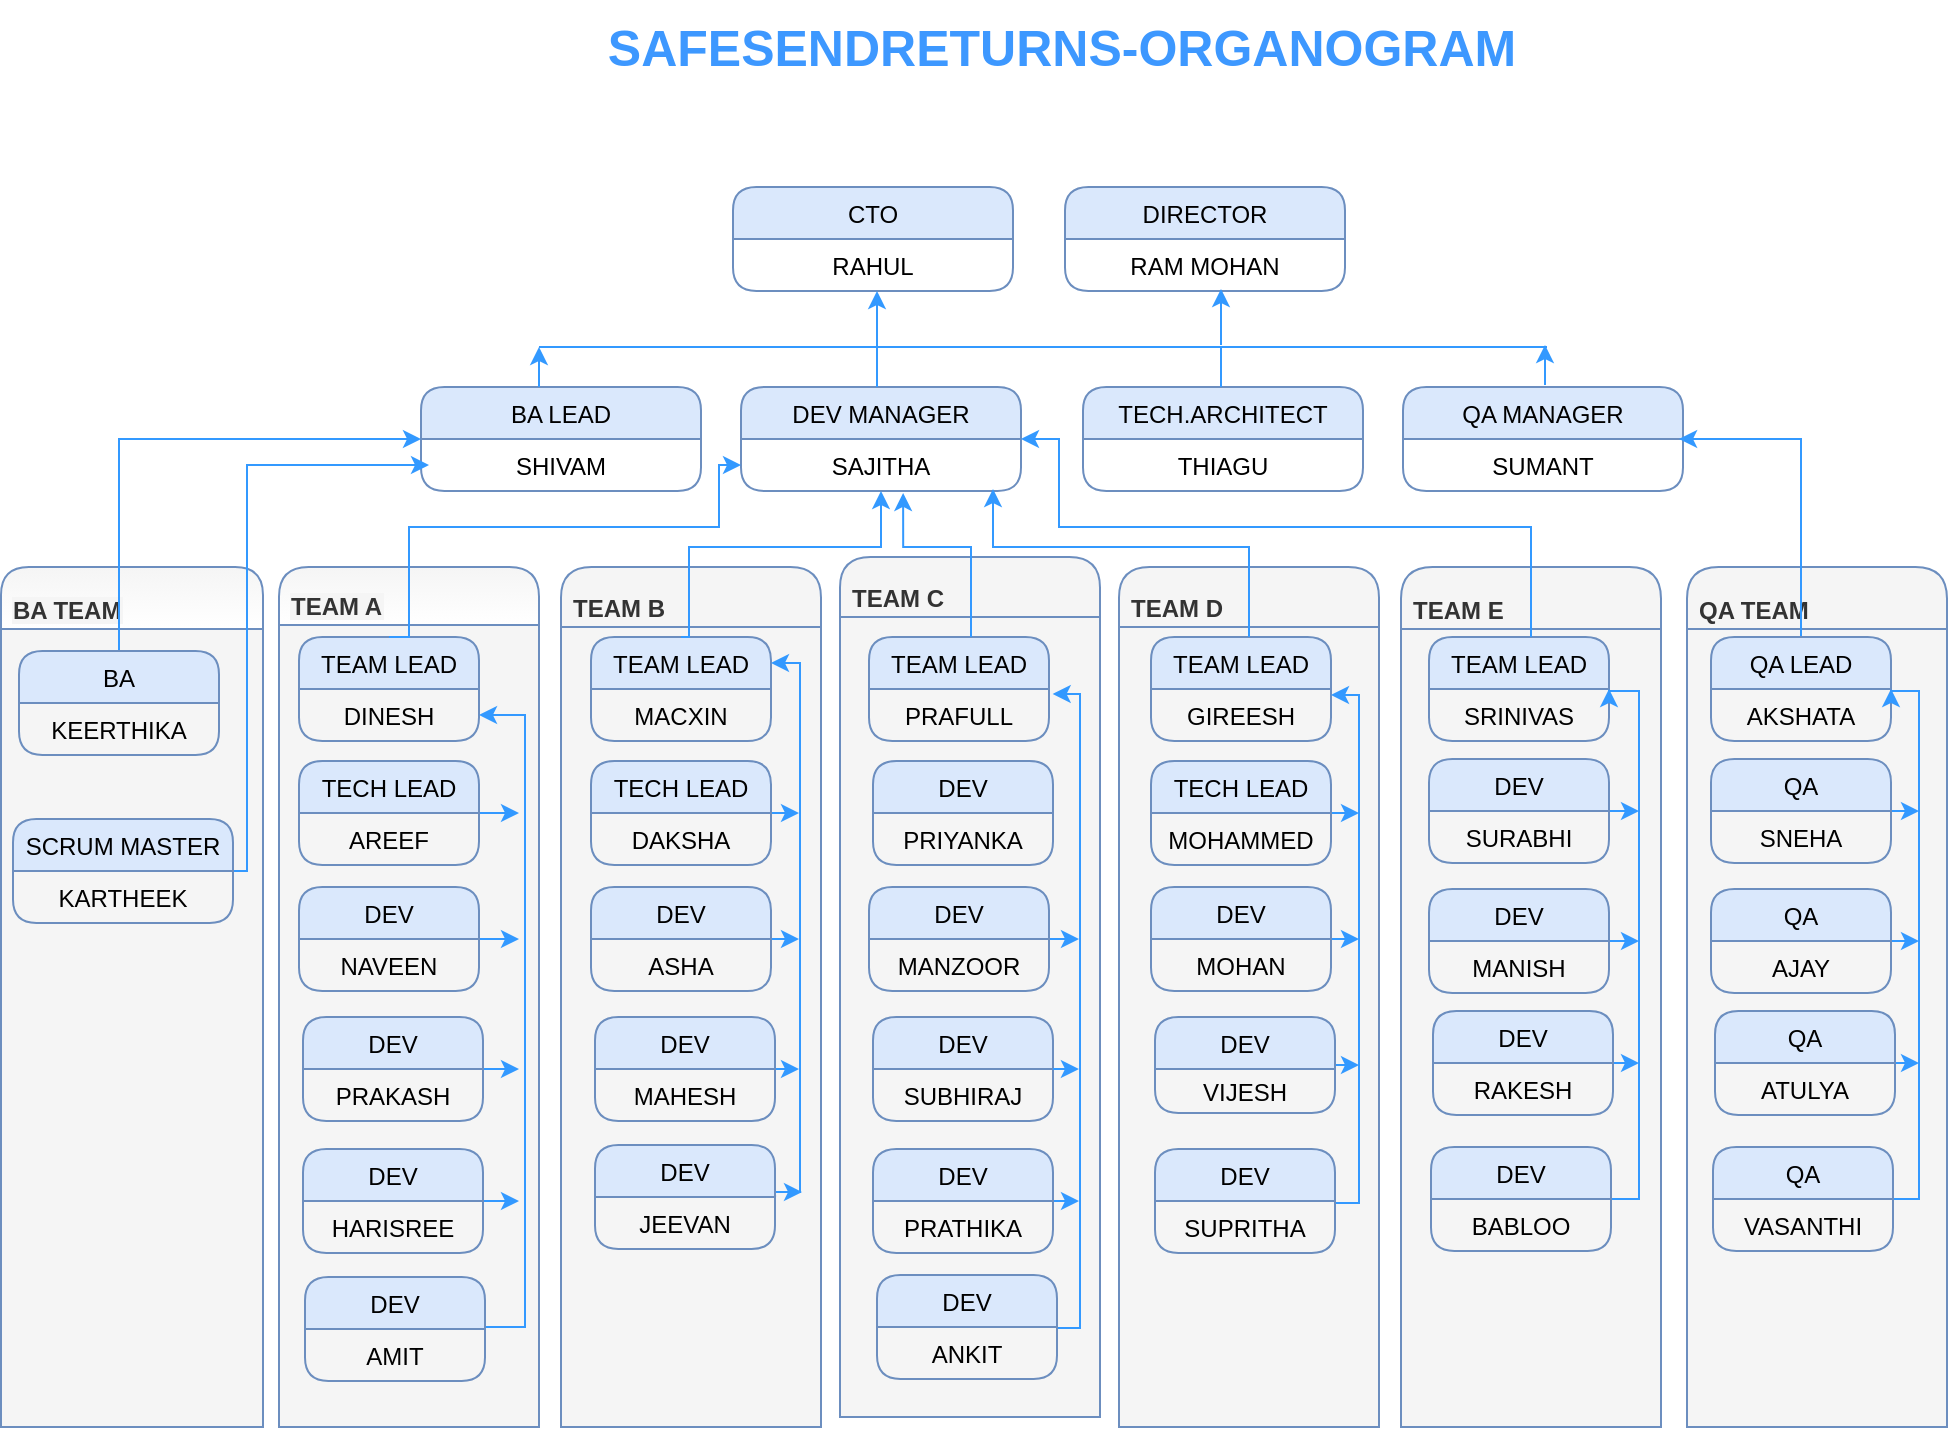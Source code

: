 <mxfile version="11.0.8" type="github"><diagram id="c79mgo0PRMQuPSSkhGCU" name="Page-1"><mxGraphModel dx="868" dy="435" grid="1" gridSize="10" guides="1" tooltips="1" connect="1" arrows="1" fold="1" page="1" pageScale="1" pageWidth="827" pageHeight="1169" math="0" shadow="0"><root><mxCell id="0"/><mxCell id="1" parent="0"/><mxCell id="kELlHcqPN9Bs0opdmQLI-51" value="BA TEAM" style="swimlane;fontStyle=1;childLayout=stackLayout;horizontal=1;startSize=31;fillColor=#f5f5f5;horizontalStack=0;resizeParent=1;resizeParentMax=0;resizeLast=0;collapsible=1;marginBottom=0;rounded=1;shadow=0;glass=0;comic=0;labelBackgroundColor=#F5F5F5;strokeColor=#6C8EBF;fontColor=#333333;align=left;verticalAlign=bottom;gradientColor=#ffffff;spacingLeft=4;" parent="1" vertex="1"><mxGeometry x="68.5" y="317.5" width="131" height="430" as="geometry"/></mxCell><mxCell id="kELlHcqPN9Bs0opdmQLI-52" value="" style="text;strokeColor=#6C8EBF;fillColor=#f5f5f5;align=left;verticalAlign=top;spacingLeft=4;spacingRight=4;overflow=hidden;rotatable=0;points=[[0,0.5],[1,0.5]];portConstraint=eastwest;labelBackgroundColor=#ffffff;fontColor=#333333;gradientColor=none;" parent="kELlHcqPN9Bs0opdmQLI-51" vertex="1"><mxGeometry y="31" width="131" height="399" as="geometry"/></mxCell><mxCell id="kELlHcqPN9Bs0opdmQLI-5" value="CTO" style="swimlane;fontStyle=0;childLayout=stackLayout;horizontal=1;startSize=26;fillColor=#dae8fc;horizontalStack=0;resizeParent=1;resizeParentMax=0;resizeLast=0;collapsible=1;marginBottom=0;labelBackgroundColor=none;rounded=1;shadow=0;glass=0;comic=0;strokeColor=#6c8ebf;labelPosition=center;verticalLabelPosition=middle;align=center;verticalAlign=middle;" parent="1" vertex="1"><mxGeometry x="434.5" y="127.5" width="140" height="52" as="geometry"><mxRectangle x="20" y="20" width="90" height="26" as="alternateBounds"/></mxGeometry></mxCell><mxCell id="kELlHcqPN9Bs0opdmQLI-6" value="RAHUL" style="text;strokeColor=none;fillColor=none;align=center;verticalAlign=middle;spacingLeft=4;spacingRight=4;overflow=hidden;rotatable=0;points=[[0,0.5],[1,0.5]];portConstraint=eastwest;labelPosition=center;verticalLabelPosition=middle;" parent="kELlHcqPN9Bs0opdmQLI-5" vertex="1"><mxGeometry y="26" width="140" height="26" as="geometry"/></mxCell><mxCell id="kELlHcqPN9Bs0opdmQLI-9" value="DIRECTOR" style="swimlane;fontStyle=0;childLayout=stackLayout;horizontal=1;startSize=26;fillColor=#dae8fc;horizontalStack=0;resizeParent=1;resizeParentMax=0;resizeLast=0;collapsible=1;marginBottom=0;labelBackgroundColor=none;rounded=1;shadow=0;glass=0;comic=0;strokeColor=#6c8ebf;labelPosition=center;verticalLabelPosition=middle;align=center;verticalAlign=middle;" parent="1" vertex="1"><mxGeometry x="600.5" y="127.5" width="140" height="52" as="geometry"><mxRectangle x="20" y="20" width="90" height="26" as="alternateBounds"/></mxGeometry></mxCell><mxCell id="kELlHcqPN9Bs0opdmQLI-10" value="RAM MOHAN" style="text;strokeColor=none;fillColor=none;align=center;verticalAlign=middle;spacingLeft=4;spacingRight=4;overflow=hidden;rotatable=0;points=[[0,0.5],[1,0.5]];portConstraint=eastwest;labelPosition=center;verticalLabelPosition=middle;" parent="kELlHcqPN9Bs0opdmQLI-9" vertex="1"><mxGeometry y="26" width="140" height="26" as="geometry"/></mxCell><mxCell id="kELlHcqPN9Bs0opdmQLI-11" value="BA LEAD" style="swimlane;fontStyle=0;childLayout=stackLayout;horizontal=1;startSize=26;fillColor=#dae8fc;horizontalStack=0;resizeParent=1;resizeParentMax=0;resizeLast=0;collapsible=1;marginBottom=0;labelBackgroundColor=none;rounded=1;shadow=0;glass=0;comic=0;strokeColor=#6c8ebf;labelPosition=center;verticalLabelPosition=middle;align=center;verticalAlign=middle;" parent="1" vertex="1"><mxGeometry x="278.5" y="227.5" width="140" height="52" as="geometry"><mxRectangle x="20" y="20" width="90" height="26" as="alternateBounds"/></mxGeometry></mxCell><mxCell id="kELlHcqPN9Bs0opdmQLI-12" value="SHIVAM" style="text;strokeColor=none;fillColor=none;align=center;verticalAlign=middle;spacingLeft=4;spacingRight=4;overflow=hidden;rotatable=0;points=[[0,0.5],[1,0.5]];portConstraint=eastwest;labelPosition=center;verticalLabelPosition=middle;" parent="kELlHcqPN9Bs0opdmQLI-11" vertex="1"><mxGeometry y="26" width="140" height="26" as="geometry"/></mxCell><mxCell id="kELlHcqPN9Bs0opdmQLI-13" value="DEV MANAGER" style="swimlane;fontStyle=0;childLayout=stackLayout;horizontal=1;startSize=26;fillColor=#dae8fc;horizontalStack=0;resizeParent=1;resizeParentMax=0;resizeLast=0;collapsible=1;marginBottom=0;labelBackgroundColor=none;rounded=1;shadow=0;glass=0;comic=0;strokeColor=#6c8ebf;labelPosition=center;verticalLabelPosition=middle;align=center;verticalAlign=middle;" parent="1" vertex="1"><mxGeometry x="438.5" y="227.5" width="140" height="52" as="geometry"><mxRectangle x="20" y="20" width="90" height="26" as="alternateBounds"/></mxGeometry></mxCell><mxCell id="kELlHcqPN9Bs0opdmQLI-14" value="SAJITHA" style="text;strokeColor=none;fillColor=none;align=center;verticalAlign=middle;spacingLeft=4;spacingRight=4;overflow=hidden;rotatable=0;points=[[0,0.5],[1,0.5]];portConstraint=eastwest;labelPosition=center;verticalLabelPosition=middle;" parent="kELlHcqPN9Bs0opdmQLI-13" vertex="1"><mxGeometry y="26" width="140" height="26" as="geometry"/></mxCell><mxCell id="kELlHcqPN9Bs0opdmQLI-15" value="TECH.ARCHITECT" style="swimlane;fontStyle=0;childLayout=stackLayout;horizontal=1;startSize=26;fillColor=#dae8fc;horizontalStack=0;resizeParent=1;resizeParentMax=0;resizeLast=0;collapsible=1;marginBottom=0;labelBackgroundColor=none;rounded=1;shadow=0;glass=0;comic=0;strokeColor=#6c8ebf;labelPosition=center;verticalLabelPosition=middle;align=center;verticalAlign=middle;" parent="1" vertex="1"><mxGeometry x="609.5" y="227.5" width="140" height="52" as="geometry"><mxRectangle x="20" y="20" width="90" height="26" as="alternateBounds"/></mxGeometry></mxCell><mxCell id="kELlHcqPN9Bs0opdmQLI-16" value="THIAGU" style="text;strokeColor=none;fillColor=none;align=center;verticalAlign=middle;spacingLeft=4;spacingRight=4;overflow=hidden;rotatable=0;points=[[0,0.5],[1,0.5]];portConstraint=eastwest;labelPosition=center;verticalLabelPosition=middle;" parent="kELlHcqPN9Bs0opdmQLI-15" vertex="1"><mxGeometry y="26" width="140" height="26" as="geometry"/></mxCell><mxCell id="kELlHcqPN9Bs0opdmQLI-17" value="QA MANAGER" style="swimlane;fontStyle=0;childLayout=stackLayout;horizontal=1;startSize=26;fillColor=#dae8fc;horizontalStack=0;resizeParent=1;resizeParentMax=0;resizeLast=0;collapsible=1;marginBottom=0;labelBackgroundColor=none;rounded=1;shadow=0;glass=0;comic=0;strokeColor=#6c8ebf;labelPosition=center;verticalLabelPosition=middle;align=center;verticalAlign=middle;" parent="1" vertex="1"><mxGeometry x="769.5" y="227.5" width="140" height="52" as="geometry"><mxRectangle x="20" y="20" width="90" height="26" as="alternateBounds"/></mxGeometry></mxCell><mxCell id="kELlHcqPN9Bs0opdmQLI-18" value="SUMANT" style="text;strokeColor=none;fillColor=none;align=center;verticalAlign=middle;spacingLeft=4;spacingRight=4;overflow=hidden;rotatable=0;points=[[0,0.5],[1,0.5]];portConstraint=eastwest;labelPosition=center;verticalLabelPosition=middle;" parent="kELlHcqPN9Bs0opdmQLI-17" vertex="1"><mxGeometry y="26" width="140" height="26" as="geometry"/></mxCell><mxCell id="kELlHcqPN9Bs0opdmQLI-145" style="edgeStyle=orthogonalEdgeStyle;rounded=0;orthogonalLoop=1;jettySize=auto;html=1;exitX=0.5;exitY=0;exitDx=0;exitDy=0;entryX=0;entryY=0.5;entryDx=0;entryDy=0;strokeColor=#3399FF;" parent="1" source="kELlHcqPN9Bs0opdmQLI-36" target="kELlHcqPN9Bs0opdmQLI-11" edge="1"><mxGeometry relative="1" as="geometry"/></mxCell><mxCell id="kELlHcqPN9Bs0opdmQLI-36" value="BA" style="swimlane;fontStyle=0;childLayout=stackLayout;horizontal=1;startSize=26;fillColor=#dae8fc;horizontalStack=0;resizeParent=1;resizeParentMax=0;resizeLast=0;collapsible=1;marginBottom=0;labelBackgroundColor=none;rounded=1;shadow=0;glass=0;comic=0;strokeColor=#6c8ebf;labelPosition=center;verticalLabelPosition=middle;align=center;verticalAlign=middle;" parent="1" vertex="1"><mxGeometry x="77.5" y="359.5" width="100" height="52" as="geometry"><mxRectangle x="20" y="20" width="90" height="26" as="alternateBounds"/></mxGeometry></mxCell><mxCell id="kELlHcqPN9Bs0opdmQLI-37" value="KEERTHIKA" style="text;strokeColor=none;fillColor=none;align=center;verticalAlign=middle;spacingLeft=4;spacingRight=4;overflow=hidden;rotatable=0;points=[[0,0.5],[1,0.5]];portConstraint=eastwest;labelPosition=center;verticalLabelPosition=middle;" parent="kELlHcqPN9Bs0opdmQLI-36" vertex="1"><mxGeometry y="26" width="100" height="26" as="geometry"/></mxCell><mxCell id="kELlHcqPN9Bs0opdmQLI-146" style="edgeStyle=orthogonalEdgeStyle;rounded=0;orthogonalLoop=1;jettySize=auto;html=1;entryX=0;entryY=0.5;entryDx=0;entryDy=0;exitX=0.918;exitY=0;exitDx=0;exitDy=0;exitPerimeter=0;strokeColor=#3399FF;" parent="1" source="kELlHcqPN9Bs0opdmQLI-39" edge="1"><mxGeometry relative="1" as="geometry"><mxPoint x="188.5" y="469.5" as="sourcePoint"/><mxPoint x="282.5" y="266.5" as="targetPoint"/><Array as="points"><mxPoint x="191.5" y="469.5"/><mxPoint x="191.5" y="266.5"/></Array></mxGeometry></mxCell><mxCell id="kELlHcqPN9Bs0opdmQLI-38" value="SCRUM MASTER" style="swimlane;fontStyle=0;childLayout=stackLayout;horizontal=1;startSize=26;fillColor=#dae8fc;horizontalStack=0;resizeParent=1;resizeParentMax=0;resizeLast=0;collapsible=1;marginBottom=0;labelBackgroundColor=none;rounded=1;shadow=0;glass=0;comic=0;strokeColor=#6c8ebf;labelPosition=center;verticalLabelPosition=middle;align=center;verticalAlign=middle;" parent="1" vertex="1"><mxGeometry x="74.5" y="443.5" width="110" height="52" as="geometry"><mxRectangle x="30" y="312" width="90" height="26" as="alternateBounds"/></mxGeometry></mxCell><mxCell id="kELlHcqPN9Bs0opdmQLI-39" value="KARTHEEK" style="text;strokeColor=none;fillColor=none;align=center;verticalAlign=middle;spacingLeft=4;spacingRight=4;overflow=hidden;rotatable=0;points=[[0,0.5],[1,0.5]];portConstraint=eastwest;labelPosition=center;verticalLabelPosition=middle;" parent="kELlHcqPN9Bs0opdmQLI-38" vertex="1"><mxGeometry y="26" width="110" height="26" as="geometry"/></mxCell><mxCell id="kELlHcqPN9Bs0opdmQLI-55" value="TEAM A" style="swimlane;fontStyle=1;childLayout=stackLayout;horizontal=1;startSize=29;fillColor=#f5f5f5;horizontalStack=0;resizeParent=1;resizeParentMax=0;resizeLast=0;collapsible=1;marginBottom=0;rounded=1;shadow=0;glass=0;comic=0;labelBackgroundColor=#F5F5F5;strokeColor=#6C8EBF;fontColor=#333333;arcSize=17;align=left;fontSize=12;verticalAlign=bottom;gradientColor=#ffffff;spacingLeft=4;" parent="1" vertex="1"><mxGeometry x="207.5" y="317.5" width="130" height="430" as="geometry"/></mxCell><mxCell id="kELlHcqPN9Bs0opdmQLI-56" value="" style="text;strokeColor=#6C8EBF;fillColor=#f5f5f5;align=left;verticalAlign=top;spacingLeft=4;spacingRight=4;overflow=hidden;rotatable=0;points=[[0,0.5],[1,0.5]];portConstraint=eastwest;labelBackgroundColor=#ffffff;fontColor=#333333;" parent="kELlHcqPN9Bs0opdmQLI-55" vertex="1"><mxGeometry y="29" width="130" height="401" as="geometry"/></mxCell><mxCell id="kELlHcqPN9Bs0opdmQLI-57" value="TEAM LEAD" style="swimlane;fontStyle=0;childLayout=stackLayout;horizontal=1;startSize=26;fillColor=#dae8fc;horizontalStack=0;resizeParent=1;resizeParentMax=0;resizeLast=0;collapsible=1;marginBottom=0;labelBackgroundColor=none;rounded=1;shadow=0;glass=0;comic=0;strokeColor=#6c8ebf;labelPosition=center;verticalLabelPosition=middle;align=center;verticalAlign=middle;" parent="1" vertex="1"><mxGeometry x="217.5" y="352.5" width="90" height="52" as="geometry"><mxRectangle x="20" y="20" width="90" height="26" as="alternateBounds"/></mxGeometry></mxCell><mxCell id="kELlHcqPN9Bs0opdmQLI-58" value="DINESH" style="text;strokeColor=none;fillColor=none;align=center;verticalAlign=middle;spacingLeft=4;spacingRight=4;overflow=hidden;rotatable=0;points=[[0,0.5],[1,0.5]];portConstraint=eastwest;labelPosition=center;verticalLabelPosition=middle;" parent="kELlHcqPN9Bs0opdmQLI-57" vertex="1"><mxGeometry y="26" width="90" height="26" as="geometry"/></mxCell><mxCell id="kELlHcqPN9Bs0opdmQLI-81" style="edgeStyle=orthogonalEdgeStyle;rounded=0;orthogonalLoop=1;jettySize=auto;html=1;exitX=1;exitY=0.5;exitDx=0;exitDy=0;strokeColor=#3399FF;" parent="1" source="kELlHcqPN9Bs0opdmQLI-60" edge="1"><mxGeometry relative="1" as="geometry"><mxPoint x="327.5" y="503.5" as="targetPoint"/></mxGeometry></mxCell><mxCell id="kELlHcqPN9Bs0opdmQLI-60" value="DEV" style="swimlane;fontStyle=0;childLayout=stackLayout;horizontal=1;startSize=26;fillColor=#dae8fc;horizontalStack=0;resizeParent=1;resizeParentMax=0;resizeLast=0;collapsible=1;marginBottom=0;labelBackgroundColor=none;rounded=1;shadow=0;glass=0;comic=0;strokeColor=#6c8ebf;labelPosition=center;verticalLabelPosition=middle;align=center;verticalAlign=middle;" parent="1" vertex="1"><mxGeometry x="217.5" y="477.5" width="90" height="52" as="geometry"><mxRectangle x="20" y="20" width="90" height="26" as="alternateBounds"/></mxGeometry></mxCell><mxCell id="kELlHcqPN9Bs0opdmQLI-61" value="NAVEEN" style="text;strokeColor=none;fillColor=none;align=center;verticalAlign=middle;spacingLeft=4;spacingRight=4;overflow=hidden;rotatable=0;points=[[0,0.5],[1,0.5]];portConstraint=eastwest;labelPosition=center;verticalLabelPosition=middle;" parent="kELlHcqPN9Bs0opdmQLI-60" vertex="1"><mxGeometry y="26" width="90" height="26" as="geometry"/></mxCell><mxCell id="kELlHcqPN9Bs0opdmQLI-80" style="edgeStyle=orthogonalEdgeStyle;rounded=0;orthogonalLoop=1;jettySize=auto;html=1;exitX=1;exitY=0.5;exitDx=0;exitDy=0;strokeColor=#3399FF;" parent="1" source="kELlHcqPN9Bs0opdmQLI-64" edge="1"><mxGeometry relative="1" as="geometry"><mxPoint x="327.5" y="568.5" as="targetPoint"/></mxGeometry></mxCell><mxCell id="kELlHcqPN9Bs0opdmQLI-64" value="DEV" style="swimlane;fontStyle=0;childLayout=stackLayout;horizontal=1;startSize=26;fillColor=#dae8fc;horizontalStack=0;resizeParent=1;resizeParentMax=0;resizeLast=0;collapsible=1;marginBottom=0;labelBackgroundColor=none;rounded=1;shadow=0;glass=0;comic=0;strokeColor=#6c8ebf;labelPosition=center;verticalLabelPosition=middle;align=center;verticalAlign=middle;" parent="1" vertex="1"><mxGeometry x="219.5" y="542.5" width="90" height="52" as="geometry"><mxRectangle x="20" y="20" width="90" height="26" as="alternateBounds"/></mxGeometry></mxCell><mxCell id="kELlHcqPN9Bs0opdmQLI-65" value="PRAKASH" style="text;strokeColor=none;fillColor=none;align=center;verticalAlign=middle;spacingLeft=4;spacingRight=4;overflow=hidden;rotatable=0;points=[[0,0.5],[1,0.5]];portConstraint=eastwest;labelPosition=center;verticalLabelPosition=middle;" parent="kELlHcqPN9Bs0opdmQLI-64" vertex="1"><mxGeometry y="26" width="90" height="26" as="geometry"/></mxCell><mxCell id="kELlHcqPN9Bs0opdmQLI-191" style="edgeStyle=orthogonalEdgeStyle;rounded=0;orthogonalLoop=1;jettySize=auto;html=1;exitX=1;exitY=0.5;exitDx=0;exitDy=0;fontSize=12;strokeColor=#3399FF;" parent="1" source="kELlHcqPN9Bs0opdmQLI-73" edge="1"><mxGeometry relative="1" as="geometry"><mxPoint x="327.5" y="440.5" as="targetPoint"/></mxGeometry></mxCell><mxCell id="kELlHcqPN9Bs0opdmQLI-73" value="TECH LEAD" style="swimlane;fontStyle=0;childLayout=stackLayout;horizontal=1;startSize=26;fillColor=#dae8fc;horizontalStack=0;resizeParent=1;resizeParentMax=0;resizeLast=0;collapsible=1;marginBottom=0;labelBackgroundColor=none;rounded=1;shadow=0;glass=0;comic=0;strokeColor=#6c8ebf;labelPosition=center;verticalLabelPosition=middle;align=center;verticalAlign=middle;" parent="1" vertex="1"><mxGeometry x="217.5" y="414.5" width="90" height="52" as="geometry"><mxRectangle x="20" y="20" width="90" height="26" as="alternateBounds"/></mxGeometry></mxCell><mxCell id="kELlHcqPN9Bs0opdmQLI-74" value="AREEF" style="text;strokeColor=none;fillColor=none;align=center;verticalAlign=middle;spacingLeft=4;spacingRight=4;overflow=hidden;rotatable=0;points=[[0,0.5],[1,0.5]];portConstraint=eastwest;labelPosition=center;verticalLabelPosition=middle;" parent="kELlHcqPN9Bs0opdmQLI-73" vertex="1"><mxGeometry y="26" width="90" height="26" as="geometry"/></mxCell><mxCell id="kELlHcqPN9Bs0opdmQLI-79" style="edgeStyle=orthogonalEdgeStyle;rounded=0;orthogonalLoop=1;jettySize=auto;html=1;exitX=1;exitY=0.5;exitDx=0;exitDy=0;strokeColor=#3399FF;" parent="1" source="kELlHcqPN9Bs0opdmQLI-188" target="kELlHcqPN9Bs0opdmQLI-58" edge="1"><mxGeometry relative="1" as="geometry"><Array as="points"><mxPoint x="310.5" y="697.5"/><mxPoint x="330.5" y="697.5"/><mxPoint x="330.5" y="391.5"/></Array></mxGeometry></mxCell><mxCell id="kELlHcqPN9Bs0opdmQLI-190" style="edgeStyle=orthogonalEdgeStyle;rounded=0;orthogonalLoop=1;jettySize=auto;html=1;exitX=1;exitY=0.5;exitDx=0;exitDy=0;fontSize=12;strokeColor=#3399FF;" parent="1" source="kELlHcqPN9Bs0opdmQLI-75" edge="1"><mxGeometry relative="1" as="geometry"><mxPoint x="327.5" y="634.5" as="targetPoint"/></mxGeometry></mxCell><mxCell id="kELlHcqPN9Bs0opdmQLI-75" value="DEV" style="swimlane;fontStyle=0;childLayout=stackLayout;horizontal=1;startSize=26;fillColor=#dae8fc;horizontalStack=0;resizeParent=1;resizeParentMax=0;resizeLast=0;collapsible=1;marginBottom=0;labelBackgroundColor=none;rounded=1;shadow=0;glass=0;comic=0;strokeColor=#6c8ebf;labelPosition=center;verticalLabelPosition=middle;align=center;verticalAlign=middle;" parent="1" vertex="1"><mxGeometry x="219.5" y="608.5" width="90" height="52" as="geometry"><mxRectangle x="20" y="20" width="90" height="26" as="alternateBounds"/></mxGeometry></mxCell><mxCell id="kELlHcqPN9Bs0opdmQLI-76" value="HARISREE" style="text;strokeColor=none;fillColor=none;align=center;verticalAlign=middle;spacingLeft=4;spacingRight=4;overflow=hidden;rotatable=0;points=[[0,0.5],[1,0.5]];portConstraint=eastwest;labelPosition=center;verticalLabelPosition=middle;" parent="kELlHcqPN9Bs0opdmQLI-75" vertex="1"><mxGeometry y="26" width="90" height="26" as="geometry"/></mxCell><mxCell id="kELlHcqPN9Bs0opdmQLI-83" value="TEAM B" style="swimlane;fontStyle=1;childLayout=stackLayout;horizontal=1;startSize=30;fillColor=#f5f5f5;horizontalStack=0;resizeParent=1;resizeParentMax=0;resizeLast=0;collapsible=1;marginBottom=0;rounded=1;shadow=0;glass=0;comic=0;labelBackgroundColor=#F5F5F5;strokeColor=#6C8EBF;fontColor=#333333;arcSize=17;align=left;verticalAlign=bottom;spacingLeft=4;" parent="1" vertex="1"><mxGeometry x="348.5" y="317.5" width="130" height="430" as="geometry"/></mxCell><mxCell id="kELlHcqPN9Bs0opdmQLI-84" value="" style="text;strokeColor=#6C8EBF;fillColor=#f5f5f5;align=left;verticalAlign=top;spacingLeft=4;spacingRight=4;overflow=hidden;rotatable=0;points=[[0,0.5],[1,0.5]];portConstraint=eastwest;labelBackgroundColor=#ffffff;fontColor=#333333;" parent="kELlHcqPN9Bs0opdmQLI-83" vertex="1"><mxGeometry y="30" width="130" height="400" as="geometry"/></mxCell><mxCell id="kELlHcqPN9Bs0opdmQLI-85" value="TEAM LEAD" style="swimlane;fontStyle=0;childLayout=stackLayout;horizontal=1;startSize=26;fillColor=#dae8fc;horizontalStack=0;resizeParent=1;resizeParentMax=0;resizeLast=0;collapsible=1;marginBottom=0;labelBackgroundColor=none;rounded=1;shadow=0;glass=0;comic=0;strokeColor=#6c8ebf;labelPosition=center;verticalLabelPosition=middle;align=center;verticalAlign=middle;" parent="1" vertex="1"><mxGeometry x="363.5" y="352.5" width="90" height="52" as="geometry"><mxRectangle x="20" y="20" width="90" height="26" as="alternateBounds"/></mxGeometry></mxCell><mxCell id="kELlHcqPN9Bs0opdmQLI-86" value="MACXIN" style="text;strokeColor=none;fillColor=none;align=center;verticalAlign=middle;spacingLeft=4;spacingRight=4;overflow=hidden;rotatable=0;points=[[0,0.5],[1,0.5]];portConstraint=eastwest;labelPosition=center;verticalLabelPosition=middle;" parent="kELlHcqPN9Bs0opdmQLI-85" vertex="1"><mxGeometry y="26" width="90" height="26" as="geometry"/></mxCell><mxCell id="kELlHcqPN9Bs0opdmQLI-202" style="edgeStyle=orthogonalEdgeStyle;rounded=0;orthogonalLoop=1;jettySize=auto;html=1;exitX=1;exitY=0.5;exitDx=0;exitDy=0;fontSize=12;strokeColor=#3399FF;" parent="1" source="kELlHcqPN9Bs0opdmQLI-87" edge="1"><mxGeometry relative="1" as="geometry"><mxPoint x="467.5" y="503.5" as="targetPoint"/></mxGeometry></mxCell><mxCell id="kELlHcqPN9Bs0opdmQLI-87" value="DEV" style="swimlane;fontStyle=0;childLayout=stackLayout;horizontal=1;startSize=26;fillColor=#dae8fc;horizontalStack=0;resizeParent=1;resizeParentMax=0;resizeLast=0;collapsible=1;marginBottom=0;labelBackgroundColor=none;rounded=1;shadow=0;glass=0;comic=0;strokeColor=#6c8ebf;labelPosition=center;verticalLabelPosition=middle;align=center;verticalAlign=middle;" parent="1" vertex="1"><mxGeometry x="363.5" y="477.5" width="90" height="52" as="geometry"><mxRectangle x="20" y="20" width="90" height="26" as="alternateBounds"/></mxGeometry></mxCell><mxCell id="kELlHcqPN9Bs0opdmQLI-88" value="ASHA" style="text;strokeColor=none;fillColor=none;align=center;verticalAlign=middle;spacingLeft=4;spacingRight=4;overflow=hidden;rotatable=0;points=[[0,0.5],[1,0.5]];portConstraint=eastwest;labelPosition=center;verticalLabelPosition=middle;" parent="kELlHcqPN9Bs0opdmQLI-87" vertex="1"><mxGeometry y="26" width="90" height="26" as="geometry"/></mxCell><mxCell id="kELlHcqPN9Bs0opdmQLI-201" style="edgeStyle=orthogonalEdgeStyle;rounded=0;orthogonalLoop=1;jettySize=auto;html=1;exitX=1;exitY=0.5;exitDx=0;exitDy=0;fontSize=12;strokeColor=#3399FF;" parent="1" source="kELlHcqPN9Bs0opdmQLI-89" edge="1"><mxGeometry relative="1" as="geometry"><mxPoint x="467.5" y="568.5" as="targetPoint"/></mxGeometry></mxCell><mxCell id="kELlHcqPN9Bs0opdmQLI-89" value="DEV" style="swimlane;fontStyle=0;childLayout=stackLayout;horizontal=1;startSize=26;fillColor=#dae8fc;horizontalStack=0;resizeParent=1;resizeParentMax=0;resizeLast=0;collapsible=1;marginBottom=0;labelBackgroundColor=none;rounded=1;shadow=0;glass=0;comic=0;strokeColor=#6c8ebf;labelPosition=center;verticalLabelPosition=middle;align=center;verticalAlign=middle;" parent="1" vertex="1"><mxGeometry x="365.5" y="542.5" width="90" height="52" as="geometry"><mxRectangle x="20" y="20" width="90" height="26" as="alternateBounds"/></mxGeometry></mxCell><mxCell id="kELlHcqPN9Bs0opdmQLI-90" value="MAHESH" style="text;strokeColor=none;fillColor=none;align=center;verticalAlign=middle;spacingLeft=4;spacingRight=4;overflow=hidden;rotatable=0;points=[[0,0.5],[1,0.5]];portConstraint=eastwest;labelPosition=center;verticalLabelPosition=middle;" parent="kELlHcqPN9Bs0opdmQLI-89" vertex="1"><mxGeometry y="26" width="90" height="26" as="geometry"/></mxCell><mxCell id="kELlHcqPN9Bs0opdmQLI-203" style="edgeStyle=orthogonalEdgeStyle;rounded=0;orthogonalLoop=1;jettySize=auto;html=1;exitX=1;exitY=0.5;exitDx=0;exitDy=0;fontSize=12;strokeColor=#3399FF;" parent="1" source="kELlHcqPN9Bs0opdmQLI-91" edge="1"><mxGeometry relative="1" as="geometry"><mxPoint x="467.5" y="440.5" as="targetPoint"/></mxGeometry></mxCell><mxCell id="kELlHcqPN9Bs0opdmQLI-91" value="TECH LEAD" style="swimlane;fontStyle=0;childLayout=stackLayout;horizontal=1;startSize=26;fillColor=#dae8fc;horizontalStack=0;resizeParent=1;resizeParentMax=0;resizeLast=0;collapsible=1;marginBottom=0;labelBackgroundColor=none;rounded=1;shadow=0;glass=0;comic=0;strokeColor=#6c8ebf;labelPosition=center;verticalLabelPosition=middle;align=center;verticalAlign=middle;" parent="1" vertex="1"><mxGeometry x="363.5" y="414.5" width="90" height="52" as="geometry"><mxRectangle x="20" y="20" width="90" height="26" as="alternateBounds"/></mxGeometry></mxCell><mxCell id="kELlHcqPN9Bs0opdmQLI-92" value="DAKSHA" style="text;strokeColor=none;fillColor=none;align=center;verticalAlign=middle;spacingLeft=4;spacingRight=4;overflow=hidden;rotatable=0;points=[[0,0.5],[1,0.5]];portConstraint=eastwest;labelPosition=center;verticalLabelPosition=middle;" parent="kELlHcqPN9Bs0opdmQLI-91" vertex="1"><mxGeometry y="26" width="90" height="26" as="geometry"/></mxCell><mxCell id="kELlHcqPN9Bs0opdmQLI-200" style="edgeStyle=orthogonalEdgeStyle;rounded=0;orthogonalLoop=1;jettySize=auto;html=1;exitX=1.006;exitY=-0.019;exitDx=0;exitDy=0;entryX=1;entryY=0.25;entryDx=0;entryDy=0;fontSize=12;strokeColor=#3399FF;exitPerimeter=0;" parent="1" source="kELlHcqPN9Bs0opdmQLI-94" target="kELlHcqPN9Bs0opdmQLI-85" edge="1"><mxGeometry relative="1" as="geometry"><Array as="points"><mxPoint x="455" y="632"/><mxPoint x="455" y="630"/><mxPoint x="468" y="630"/><mxPoint x="468" y="366"/></Array><mxPoint x="455" y="690" as="sourcePoint"/></mxGeometry></mxCell><mxCell id="kELlHcqPN9Bs0opdmQLI-93" value="DEV" style="swimlane;fontStyle=0;childLayout=stackLayout;horizontal=1;startSize=26;fillColor=#dae8fc;horizontalStack=0;resizeParent=1;resizeParentMax=0;resizeLast=0;collapsible=1;marginBottom=0;labelBackgroundColor=none;rounded=1;shadow=0;glass=0;comic=0;strokeColor=#6c8ebf;labelPosition=center;verticalLabelPosition=middle;align=center;verticalAlign=middle;" parent="1" vertex="1"><mxGeometry x="365.5" y="606.5" width="90" height="52" as="geometry"><mxRectangle x="20" y="20" width="90" height="26" as="alternateBounds"/></mxGeometry></mxCell><mxCell id="kELlHcqPN9Bs0opdmQLI-94" value="JEEVAN" style="text;strokeColor=none;fillColor=none;align=center;verticalAlign=middle;spacingLeft=4;spacingRight=4;overflow=hidden;rotatable=0;points=[[0,0.5],[1,0.5]];portConstraint=eastwest;labelPosition=center;verticalLabelPosition=middle;" parent="kELlHcqPN9Bs0opdmQLI-93" vertex="1"><mxGeometry y="26" width="90" height="26" as="geometry"/></mxCell><mxCell id="kELlHcqPN9Bs0opdmQLI-95" value="TEAM C" style="swimlane;fontStyle=1;childLayout=stackLayout;horizontal=1;startSize=30;fillColor=#f5f5f5;horizontalStack=0;resizeParent=1;resizeParentMax=0;resizeLast=0;collapsible=1;marginBottom=0;rounded=1;shadow=0;glass=0;comic=0;labelBackgroundColor=#F5F5F5;strokeColor=#6C8EBF;fontColor=#333333;arcSize=17;align=left;verticalAlign=bottom;spacingLeft=4;" parent="1" vertex="1"><mxGeometry x="488" y="312.5" width="130" height="430" as="geometry"/></mxCell><mxCell id="kELlHcqPN9Bs0opdmQLI-96" value="" style="text;strokeColor=#6C8EBF;fillColor=#f5f5f5;align=left;verticalAlign=top;spacingLeft=4;spacingRight=4;overflow=hidden;rotatable=0;points=[[0,0.5],[1,0.5]];portConstraint=eastwest;labelBackgroundColor=#ffffff;fontColor=#333333;" parent="kELlHcqPN9Bs0opdmQLI-95" vertex="1"><mxGeometry y="30" width="130" height="400" as="geometry"/></mxCell><mxCell id="kELlHcqPN9Bs0opdmQLI-97" value="TEAM LEAD" style="swimlane;fontStyle=0;childLayout=stackLayout;horizontal=1;startSize=26;fillColor=#dae8fc;horizontalStack=0;resizeParent=1;resizeParentMax=0;resizeLast=0;collapsible=1;marginBottom=0;labelBackgroundColor=none;rounded=1;shadow=0;glass=0;comic=0;strokeColor=#6c8ebf;labelPosition=center;verticalLabelPosition=middle;align=center;verticalAlign=middle;" parent="1" vertex="1"><mxGeometry x="502.5" y="352.5" width="90" height="52" as="geometry"><mxRectangle x="20" y="20" width="90" height="26" as="alternateBounds"/></mxGeometry></mxCell><mxCell id="kELlHcqPN9Bs0opdmQLI-98" value="PRAFULL" style="text;strokeColor=none;fillColor=none;align=center;verticalAlign=middle;spacingLeft=4;spacingRight=4;overflow=hidden;rotatable=0;points=[[0,0.5],[1,0.5]];portConstraint=eastwest;labelPosition=center;verticalLabelPosition=middle;" parent="kELlHcqPN9Bs0opdmQLI-97" vertex="1"><mxGeometry y="26" width="90" height="26" as="geometry"/></mxCell><mxCell id="kELlHcqPN9Bs0opdmQLI-198" style="edgeStyle=orthogonalEdgeStyle;rounded=0;orthogonalLoop=1;jettySize=auto;html=1;exitX=1;exitY=0.5;exitDx=0;exitDy=0;fontSize=12;strokeColor=#3399FF;" parent="1" source="kELlHcqPN9Bs0opdmQLI-99" edge="1"><mxGeometry relative="1" as="geometry"><mxPoint x="607.5" y="503.5" as="targetPoint"/></mxGeometry></mxCell><mxCell id="kELlHcqPN9Bs0opdmQLI-99" value="DEV" style="swimlane;fontStyle=0;childLayout=stackLayout;horizontal=1;startSize=26;fillColor=#dae8fc;horizontalStack=0;resizeParent=1;resizeParentMax=0;resizeLast=0;collapsible=1;marginBottom=0;labelBackgroundColor=none;rounded=1;shadow=0;glass=0;comic=0;strokeColor=#6c8ebf;labelPosition=center;verticalLabelPosition=middle;align=center;verticalAlign=middle;" parent="1" vertex="1"><mxGeometry x="502.5" y="477.5" width="90" height="52" as="geometry"><mxRectangle x="20" y="20" width="90" height="26" as="alternateBounds"/></mxGeometry></mxCell><mxCell id="kELlHcqPN9Bs0opdmQLI-100" value="MANZOOR" style="text;strokeColor=none;fillColor=none;align=center;verticalAlign=middle;spacingLeft=4;spacingRight=4;overflow=hidden;rotatable=0;points=[[0,0.5],[1,0.5]];portConstraint=eastwest;labelPosition=center;verticalLabelPosition=middle;" parent="kELlHcqPN9Bs0opdmQLI-99" vertex="1"><mxGeometry y="26" width="90" height="26" as="geometry"/></mxCell><mxCell id="kELlHcqPN9Bs0opdmQLI-101" value="DEV" style="swimlane;fontStyle=0;childLayout=stackLayout;horizontal=1;startSize=26;fillColor=#dae8fc;horizontalStack=0;resizeParent=1;resizeParentMax=0;resizeLast=0;collapsible=1;marginBottom=0;labelBackgroundColor=none;rounded=1;shadow=0;glass=0;comic=0;strokeColor=#6c8ebf;labelPosition=center;verticalLabelPosition=middle;align=center;verticalAlign=middle;" parent="1" vertex="1"><mxGeometry x="504.5" y="542.5" width="90" height="52" as="geometry"><mxRectangle x="20" y="20" width="90" height="26" as="alternateBounds"/></mxGeometry></mxCell><mxCell id="kELlHcqPN9Bs0opdmQLI-102" value="SUBHIRAJ" style="text;strokeColor=none;fillColor=none;align=center;verticalAlign=middle;spacingLeft=4;spacingRight=4;overflow=hidden;rotatable=0;points=[[0,0.5],[1,0.5]];portConstraint=eastwest;labelPosition=center;verticalLabelPosition=middle;" parent="kELlHcqPN9Bs0opdmQLI-101" vertex="1"><mxGeometry y="26" width="90" height="26" as="geometry"/></mxCell><mxCell id="kELlHcqPN9Bs0opdmQLI-197" style="edgeStyle=orthogonalEdgeStyle;rounded=0;orthogonalLoop=1;jettySize=auto;html=1;exitX=1;exitY=0.5;exitDx=0;exitDy=0;entryX=1.144;entryY=0;entryDx=0;entryDy=0;entryPerimeter=0;fontSize=12;strokeColor=#3399FF;" parent="kELlHcqPN9Bs0opdmQLI-101" source="kELlHcqPN9Bs0opdmQLI-101" target="kELlHcqPN9Bs0opdmQLI-102" edge="1"><mxGeometry relative="1" as="geometry"/></mxCell><mxCell id="kELlHcqPN9Bs0opdmQLI-196" style="edgeStyle=orthogonalEdgeStyle;rounded=0;orthogonalLoop=1;jettySize=auto;html=1;exitX=1;exitY=0.5;exitDx=0;exitDy=0;fontSize=12;strokeColor=#3399FF;" parent="1" source="kELlHcqPN9Bs0opdmQLI-105" edge="1"><mxGeometry relative="1" as="geometry"><mxPoint x="607.5" y="634.5" as="targetPoint"/></mxGeometry></mxCell><mxCell id="kELlHcqPN9Bs0opdmQLI-105" value="DEV" style="swimlane;fontStyle=0;childLayout=stackLayout;horizontal=1;startSize=26;fillColor=#dae8fc;horizontalStack=0;resizeParent=1;resizeParentMax=0;resizeLast=0;collapsible=1;marginBottom=0;labelBackgroundColor=none;rounded=1;shadow=0;glass=0;comic=0;strokeColor=#6c8ebf;labelPosition=center;verticalLabelPosition=middle;align=center;verticalAlign=middle;" parent="1" vertex="1"><mxGeometry x="504.5" y="608.5" width="90" height="52" as="geometry"><mxRectangle x="20" y="20" width="90" height="26" as="alternateBounds"/></mxGeometry></mxCell><mxCell id="kELlHcqPN9Bs0opdmQLI-106" value="PRATHIKA" style="text;strokeColor=none;fillColor=none;align=center;verticalAlign=middle;spacingLeft=4;spacingRight=4;overflow=hidden;rotatable=0;points=[[0,0.5],[1,0.5]];portConstraint=eastwest;labelPosition=center;verticalLabelPosition=middle;" parent="kELlHcqPN9Bs0opdmQLI-105" vertex="1"><mxGeometry y="26" width="90" height="26" as="geometry"/></mxCell><mxCell id="kELlHcqPN9Bs0opdmQLI-109" value="TEAM D" style="swimlane;fontStyle=1;childLayout=stackLayout;horizontal=1;startSize=30;fillColor=#f5f5f5;horizontalStack=0;resizeParent=1;resizeParentMax=0;resizeLast=0;collapsible=1;marginBottom=0;rounded=1;shadow=0;glass=0;comic=0;labelBackgroundColor=#F5F5F5;strokeColor=#6C8EBF;fontColor=#333333;arcSize=17;align=left;verticalAlign=bottom;spacingLeft=4;" parent="1" vertex="1"><mxGeometry x="627.5" y="317.5" width="130" height="430" as="geometry"/></mxCell><mxCell id="kELlHcqPN9Bs0opdmQLI-110" value="" style="text;strokeColor=#6C8EBF;fillColor=#f5f5f5;align=left;verticalAlign=top;spacingLeft=4;spacingRight=4;overflow=hidden;rotatable=0;points=[[0,0.5],[1,0.5]];portConstraint=eastwest;labelBackgroundColor=#ffffff;fontColor=#333333;" parent="kELlHcqPN9Bs0opdmQLI-109" vertex="1"><mxGeometry y="30" width="130" height="400" as="geometry"/></mxCell><mxCell id="kELlHcqPN9Bs0opdmQLI-111" value="TEAM LEAD" style="swimlane;fontStyle=0;childLayout=stackLayout;horizontal=1;startSize=26;fillColor=#dae8fc;horizontalStack=0;resizeParent=1;resizeParentMax=0;resizeLast=0;collapsible=1;marginBottom=0;labelBackgroundColor=none;rounded=1;shadow=0;glass=0;comic=0;strokeColor=#6c8ebf;labelPosition=center;verticalLabelPosition=middle;align=center;verticalAlign=middle;" parent="1" vertex="1"><mxGeometry x="643.5" y="352.5" width="90" height="52" as="geometry"><mxRectangle x="20" y="20" width="90" height="26" as="alternateBounds"/></mxGeometry></mxCell><mxCell id="kELlHcqPN9Bs0opdmQLI-112" value="GIREESH" style="text;strokeColor=none;fillColor=none;align=center;verticalAlign=middle;spacingLeft=4;spacingRight=4;overflow=hidden;rotatable=0;points=[[0,0.5],[1,0.5]];portConstraint=eastwest;labelPosition=center;verticalLabelPosition=middle;" parent="kELlHcqPN9Bs0opdmQLI-111" vertex="1"><mxGeometry y="26" width="90" height="26" as="geometry"/></mxCell><mxCell id="kELlHcqPN9Bs0opdmQLI-206" style="edgeStyle=orthogonalEdgeStyle;rounded=0;orthogonalLoop=1;jettySize=auto;html=1;exitX=1;exitY=0.5;exitDx=0;exitDy=0;fontSize=12;strokeColor=#3399FF;" parent="1" source="kELlHcqPN9Bs0opdmQLI-113" edge="1"><mxGeometry relative="1" as="geometry"><mxPoint x="747.5" y="503.5" as="targetPoint"/></mxGeometry></mxCell><mxCell id="kELlHcqPN9Bs0opdmQLI-113" value="DEV" style="swimlane;fontStyle=0;childLayout=stackLayout;horizontal=1;startSize=26;fillColor=#dae8fc;horizontalStack=0;resizeParent=1;resizeParentMax=0;resizeLast=0;collapsible=1;marginBottom=0;labelBackgroundColor=none;rounded=1;shadow=0;glass=0;comic=0;strokeColor=#6c8ebf;labelPosition=center;verticalLabelPosition=middle;align=center;verticalAlign=middle;" parent="1" vertex="1"><mxGeometry x="643.5" y="477.5" width="90" height="52" as="geometry"><mxRectangle x="20" y="20" width="90" height="26" as="alternateBounds"/></mxGeometry></mxCell><mxCell id="kELlHcqPN9Bs0opdmQLI-114" value="MOHAN" style="text;strokeColor=none;fillColor=none;align=center;verticalAlign=middle;spacingLeft=4;spacingRight=4;overflow=hidden;rotatable=0;points=[[0,0.5],[1,0.5]];portConstraint=eastwest;labelPosition=center;verticalLabelPosition=middle;" parent="kELlHcqPN9Bs0opdmQLI-113" vertex="1"><mxGeometry y="26" width="90" height="26" as="geometry"/></mxCell><mxCell id="kELlHcqPN9Bs0opdmQLI-205" style="edgeStyle=orthogonalEdgeStyle;rounded=0;orthogonalLoop=1;jettySize=auto;html=1;exitX=1;exitY=0.5;exitDx=0;exitDy=0;fontSize=12;strokeColor=#3399FF;" parent="1" source="kELlHcqPN9Bs0opdmQLI-115" edge="1"><mxGeometry relative="1" as="geometry"><mxPoint x="747.5" y="566.5" as="targetPoint"/></mxGeometry></mxCell><mxCell id="kELlHcqPN9Bs0opdmQLI-115" value="DEV" style="swimlane;fontStyle=0;childLayout=stackLayout;horizontal=1;startSize=26;fillColor=#dae8fc;horizontalStack=0;resizeParent=1;resizeParentMax=0;resizeLast=0;collapsible=1;marginBottom=0;labelBackgroundColor=none;rounded=1;shadow=0;glass=0;comic=0;strokeColor=#6c8ebf;labelPosition=center;verticalLabelPosition=middle;align=center;verticalAlign=middle;" parent="1" vertex="1"><mxGeometry x="645.5" y="542.5" width="90" height="48" as="geometry"><mxRectangle x="20" y="20" width="90" height="26" as="alternateBounds"/></mxGeometry></mxCell><mxCell id="kELlHcqPN9Bs0opdmQLI-116" value="VIJESH" style="text;strokeColor=none;fillColor=none;align=center;verticalAlign=middle;spacingLeft=4;spacingRight=4;overflow=hidden;rotatable=0;points=[[0,0.5],[1,0.5]];portConstraint=eastwest;labelPosition=center;verticalLabelPosition=middle;" parent="kELlHcqPN9Bs0opdmQLI-115" vertex="1"><mxGeometry y="26" width="90" height="22" as="geometry"/></mxCell><mxCell id="kELlHcqPN9Bs0opdmQLI-207" style="edgeStyle=orthogonalEdgeStyle;rounded=0;orthogonalLoop=1;jettySize=auto;html=1;exitX=1;exitY=0.5;exitDx=0;exitDy=0;fontSize=12;strokeColor=#3399FF;" parent="1" source="kELlHcqPN9Bs0opdmQLI-117" edge="1"><mxGeometry relative="1" as="geometry"><mxPoint x="747.5" y="440.5" as="targetPoint"/></mxGeometry></mxCell><mxCell id="kELlHcqPN9Bs0opdmQLI-117" value="TECH LEAD" style="swimlane;fontStyle=0;childLayout=stackLayout;horizontal=1;startSize=26;fillColor=#dae8fc;horizontalStack=0;resizeParent=1;resizeParentMax=0;resizeLast=0;collapsible=1;marginBottom=0;labelBackgroundColor=none;rounded=1;shadow=0;glass=0;comic=0;strokeColor=#6c8ebf;labelPosition=center;verticalLabelPosition=middle;align=center;verticalAlign=middle;" parent="1" vertex="1"><mxGeometry x="643.5" y="414.5" width="90" height="52" as="geometry"><mxRectangle x="20" y="20" width="90" height="26" as="alternateBounds"/></mxGeometry></mxCell><mxCell id="kELlHcqPN9Bs0opdmQLI-118" value="MOHAMMED" style="text;strokeColor=none;fillColor=none;align=center;verticalAlign=middle;spacingLeft=4;spacingRight=4;overflow=hidden;rotatable=0;points=[[0,0.5],[1,0.5]];portConstraint=eastwest;labelPosition=center;verticalLabelPosition=middle;" parent="kELlHcqPN9Bs0opdmQLI-117" vertex="1"><mxGeometry y="26" width="90" height="26" as="geometry"/></mxCell><mxCell id="kELlHcqPN9Bs0opdmQLI-204" style="edgeStyle=orthogonalEdgeStyle;rounded=0;orthogonalLoop=1;jettySize=auto;html=1;exitX=1;exitY=0.5;exitDx=0;exitDy=0;fontSize=12;strokeColor=#3399FF;" parent="1" source="kELlHcqPN9Bs0opdmQLI-119" target="kELlHcqPN9Bs0opdmQLI-112" edge="1"><mxGeometry relative="1" as="geometry"><Array as="points"><mxPoint x="747.5" y="635.5"/><mxPoint x="747.5" y="381.5"/></Array></mxGeometry></mxCell><mxCell id="kELlHcqPN9Bs0opdmQLI-119" value="DEV" style="swimlane;fontStyle=0;childLayout=stackLayout;horizontal=1;startSize=26;fillColor=#dae8fc;horizontalStack=0;resizeParent=1;resizeParentMax=0;resizeLast=0;collapsible=1;marginBottom=0;labelBackgroundColor=none;rounded=1;shadow=0;glass=0;comic=0;strokeColor=#6c8ebf;labelPosition=center;verticalLabelPosition=middle;align=center;verticalAlign=middle;" parent="1" vertex="1"><mxGeometry x="645.5" y="608.5" width="90" height="52" as="geometry"><mxRectangle x="20" y="20" width="90" height="26" as="alternateBounds"/></mxGeometry></mxCell><mxCell id="kELlHcqPN9Bs0opdmQLI-120" value="SUPRITHA" style="text;strokeColor=none;fillColor=none;align=center;verticalAlign=middle;spacingLeft=4;spacingRight=4;overflow=hidden;rotatable=0;points=[[0,0.5],[1,0.5]];portConstraint=eastwest;labelPosition=center;verticalLabelPosition=middle;" parent="kELlHcqPN9Bs0opdmQLI-119" vertex="1"><mxGeometry y="26" width="90" height="26" as="geometry"/></mxCell><mxCell id="kELlHcqPN9Bs0opdmQLI-121" value="TEAM E" style="swimlane;fontStyle=1;childLayout=stackLayout;horizontal=1;startSize=31;fillColor=#f5f5f5;horizontalStack=0;resizeParent=1;resizeParentMax=0;resizeLast=0;collapsible=1;marginBottom=0;rounded=1;shadow=0;glass=0;comic=0;labelBackgroundColor=#F5F5F5;strokeColor=#6C8EBF;fontColor=#333333;arcSize=17;align=left;verticalAlign=bottom;spacingLeft=4;" parent="1" vertex="1"><mxGeometry x="768.5" y="317.5" width="130" height="430" as="geometry"/></mxCell><mxCell id="kELlHcqPN9Bs0opdmQLI-122" value="" style="text;strokeColor=#6C8EBF;fillColor=#f5f5f5;align=left;verticalAlign=top;spacingLeft=4;spacingRight=4;overflow=hidden;rotatable=0;points=[[0,0.5],[1,0.5]];portConstraint=eastwest;labelBackgroundColor=#ffffff;fontColor=#333333;shadow=0;" parent="kELlHcqPN9Bs0opdmQLI-121" vertex="1"><mxGeometry y="31" width="130" height="399" as="geometry"/></mxCell><mxCell id="kELlHcqPN9Bs0opdmQLI-123" value="TEAM LEAD" style="swimlane;fontStyle=0;childLayout=stackLayout;horizontal=1;startSize=26;fillColor=#dae8fc;horizontalStack=0;resizeParent=1;resizeParentMax=0;resizeLast=0;collapsible=1;marginBottom=0;labelBackgroundColor=none;rounded=1;shadow=0;glass=0;comic=0;strokeColor=#6c8ebf;labelPosition=center;verticalLabelPosition=middle;align=center;verticalAlign=middle;" parent="1" vertex="1"><mxGeometry x="782.5" y="352.5" width="90" height="52" as="geometry"><mxRectangle x="20" y="20" width="90" height="26" as="alternateBounds"/></mxGeometry></mxCell><mxCell id="kELlHcqPN9Bs0opdmQLI-124" value="SRINIVAS" style="text;strokeColor=none;fillColor=none;align=center;verticalAlign=middle;spacingLeft=4;spacingRight=4;overflow=hidden;rotatable=0;points=[[0,0.5],[1,0.5]];portConstraint=eastwest;labelPosition=center;verticalLabelPosition=middle;" parent="kELlHcqPN9Bs0opdmQLI-123" vertex="1"><mxGeometry y="26" width="90" height="26" as="geometry"/></mxCell><mxCell id="kELlHcqPN9Bs0opdmQLI-211" style="edgeStyle=orthogonalEdgeStyle;rounded=0;orthogonalLoop=1;jettySize=auto;html=1;exitX=1;exitY=0.5;exitDx=0;exitDy=0;fontSize=12;strokeColor=#3399FF;" parent="1" source="kELlHcqPN9Bs0opdmQLI-125" edge="1"><mxGeometry relative="1" as="geometry"><mxPoint x="887.5" y="504.5" as="targetPoint"/></mxGeometry></mxCell><mxCell id="kELlHcqPN9Bs0opdmQLI-125" value="DEV" style="swimlane;fontStyle=0;childLayout=stackLayout;horizontal=1;startSize=26;fillColor=#dae8fc;horizontalStack=0;resizeParent=1;resizeParentMax=0;resizeLast=0;collapsible=1;marginBottom=0;labelBackgroundColor=none;rounded=1;shadow=0;glass=0;comic=0;strokeColor=#6c8ebf;labelPosition=center;verticalLabelPosition=middle;align=center;verticalAlign=middle;" parent="1" vertex="1"><mxGeometry x="782.5" y="478.5" width="90" height="52" as="geometry"><mxRectangle x="20" y="20" width="90" height="26" as="alternateBounds"/></mxGeometry></mxCell><mxCell id="kELlHcqPN9Bs0opdmQLI-126" value="MANISH" style="text;strokeColor=none;fillColor=none;align=center;verticalAlign=middle;spacingLeft=4;spacingRight=4;overflow=hidden;rotatable=0;points=[[0,0.5],[1,0.5]];portConstraint=eastwest;labelPosition=center;verticalLabelPosition=middle;" parent="kELlHcqPN9Bs0opdmQLI-125" vertex="1"><mxGeometry y="26" width="90" height="26" as="geometry"/></mxCell><mxCell id="kELlHcqPN9Bs0opdmQLI-209" style="edgeStyle=orthogonalEdgeStyle;rounded=0;orthogonalLoop=1;jettySize=auto;html=1;exitX=1;exitY=0.5;exitDx=0;exitDy=0;fontSize=12;strokeColor=#3399FF;" parent="1" source="kELlHcqPN9Bs0opdmQLI-127" edge="1"><mxGeometry relative="1" as="geometry"><mxPoint x="887.5" y="565.5" as="targetPoint"/></mxGeometry></mxCell><mxCell id="kELlHcqPN9Bs0opdmQLI-127" value="DEV" style="swimlane;fontStyle=0;childLayout=stackLayout;horizontal=1;startSize=26;fillColor=#dae8fc;horizontalStack=0;resizeParent=1;resizeParentMax=0;resizeLast=0;collapsible=1;marginBottom=0;labelBackgroundColor=none;rounded=1;shadow=0;glass=0;comic=0;strokeColor=#6c8ebf;labelPosition=center;verticalLabelPosition=middle;align=center;verticalAlign=middle;" parent="1" vertex="1"><mxGeometry x="784.5" y="539.5" width="90" height="52" as="geometry"><mxRectangle x="20" y="20" width="90" height="26" as="alternateBounds"/></mxGeometry></mxCell><mxCell id="kELlHcqPN9Bs0opdmQLI-128" value="RAKESH" style="text;strokeColor=none;fillColor=none;align=center;verticalAlign=middle;spacingLeft=4;spacingRight=4;overflow=hidden;rotatable=0;points=[[0,0.5],[1,0.5]];portConstraint=eastwest;labelPosition=center;verticalLabelPosition=middle;" parent="kELlHcqPN9Bs0opdmQLI-127" vertex="1"><mxGeometry y="26" width="90" height="26" as="geometry"/></mxCell><mxCell id="kELlHcqPN9Bs0opdmQLI-212" style="edgeStyle=orthogonalEdgeStyle;rounded=0;orthogonalLoop=1;jettySize=auto;html=1;exitX=1;exitY=0.5;exitDx=0;exitDy=0;fontSize=12;strokeColor=#3399FF;" parent="1" source="kELlHcqPN9Bs0opdmQLI-129" edge="1"><mxGeometry relative="1" as="geometry"><mxPoint x="887.5" y="439.5" as="targetPoint"/></mxGeometry></mxCell><mxCell id="kELlHcqPN9Bs0opdmQLI-129" value="DEV" style="swimlane;fontStyle=0;childLayout=stackLayout;horizontal=1;startSize=26;fillColor=#dae8fc;horizontalStack=0;resizeParent=1;resizeParentMax=0;resizeLast=0;collapsible=1;marginBottom=0;labelBackgroundColor=none;rounded=1;shadow=0;glass=0;comic=0;strokeColor=#6c8ebf;labelPosition=center;verticalLabelPosition=middle;align=center;verticalAlign=middle;" parent="1" vertex="1"><mxGeometry x="782.5" y="413.5" width="90" height="52" as="geometry"><mxRectangle x="20" y="20" width="90" height="26" as="alternateBounds"/></mxGeometry></mxCell><mxCell id="kELlHcqPN9Bs0opdmQLI-130" value="SURABHI" style="text;strokeColor=none;fillColor=none;align=center;verticalAlign=middle;spacingLeft=4;spacingRight=4;overflow=hidden;rotatable=0;points=[[0,0.5],[1,0.5]];portConstraint=eastwest;labelPosition=center;verticalLabelPosition=middle;" parent="kELlHcqPN9Bs0opdmQLI-129" vertex="1"><mxGeometry y="26" width="90" height="26" as="geometry"/></mxCell><mxCell id="kELlHcqPN9Bs0opdmQLI-208" style="edgeStyle=orthogonalEdgeStyle;rounded=0;orthogonalLoop=1;jettySize=auto;html=1;exitX=1;exitY=0.5;exitDx=0;exitDy=0;entryX=1;entryY=0.5;entryDx=0;entryDy=0;fontSize=12;strokeColor=#3399FF;" parent="1" source="kELlHcqPN9Bs0opdmQLI-131" target="kELlHcqPN9Bs0opdmQLI-123" edge="1"><mxGeometry relative="1" as="geometry"><Array as="points"><mxPoint x="887.5" y="633.5"/><mxPoint x="887.5" y="379.5"/></Array></mxGeometry></mxCell><mxCell id="kELlHcqPN9Bs0opdmQLI-131" value="DEV" style="swimlane;fontStyle=0;childLayout=stackLayout;horizontal=1;startSize=26;fillColor=#dae8fc;horizontalStack=0;resizeParent=1;resizeParentMax=0;resizeLast=0;collapsible=1;marginBottom=0;labelBackgroundColor=none;rounded=1;shadow=0;glass=0;comic=0;strokeColor=#6c8ebf;labelPosition=center;verticalLabelPosition=middle;align=center;verticalAlign=middle;" parent="1" vertex="1"><mxGeometry x="783.5" y="607.5" width="90" height="52" as="geometry"><mxRectangle x="20" y="20" width="90" height="26" as="alternateBounds"/></mxGeometry></mxCell><mxCell id="kELlHcqPN9Bs0opdmQLI-132" value="BABLOO" style="text;strokeColor=none;fillColor=none;align=center;verticalAlign=middle;spacingLeft=4;spacingRight=4;overflow=hidden;rotatable=0;points=[[0,0.5],[1,0.5]];portConstraint=eastwest;labelPosition=center;verticalLabelPosition=middle;" parent="kELlHcqPN9Bs0opdmQLI-131" vertex="1"><mxGeometry y="26" width="90" height="26" as="geometry"/></mxCell><mxCell id="kELlHcqPN9Bs0opdmQLI-133" value="QA TEAM" style="swimlane;fontStyle=1;childLayout=stackLayout;horizontal=1;startSize=31;fillColor=#f5f5f5;horizontalStack=0;resizeParent=1;resizeParentMax=0;resizeLast=0;collapsible=1;marginBottom=0;rounded=1;shadow=0;glass=0;comic=0;labelBackgroundColor=#F5F5F5;strokeColor=#6C8EBF;fontColor=#333333;arcSize=17;align=left;verticalAlign=bottom;spacingLeft=4;" parent="1" vertex="1"><mxGeometry x="911.5" y="317.5" width="130" height="430" as="geometry"/></mxCell><mxCell id="kELlHcqPN9Bs0opdmQLI-134" value="" style="text;strokeColor=#6C8EBF;fillColor=#f5f5f5;align=left;verticalAlign=top;spacingLeft=4;spacingRight=4;overflow=hidden;rotatable=0;points=[[0,0.5],[1,0.5]];portConstraint=eastwest;labelBackgroundColor=#ffffff;fontColor=#333333;" parent="kELlHcqPN9Bs0opdmQLI-133" vertex="1"><mxGeometry y="31" width="130" height="399" as="geometry"/></mxCell><mxCell id="kELlHcqPN9Bs0opdmQLI-163" style="edgeStyle=orthogonalEdgeStyle;rounded=0;orthogonalLoop=1;jettySize=auto;html=1;exitX=0.5;exitY=0;exitDx=0;exitDy=0;entryX=0.986;entryY=0;entryDx=0;entryDy=0;entryPerimeter=0;fontSize=12;strokeColor=#3399FF;" parent="1" source="kELlHcqPN9Bs0opdmQLI-135" target="kELlHcqPN9Bs0opdmQLI-18" edge="1"><mxGeometry relative="1" as="geometry"><Array as="points"><mxPoint x="968.5" y="253.5"/></Array></mxGeometry></mxCell><mxCell id="kELlHcqPN9Bs0opdmQLI-135" value="QA LEAD" style="swimlane;fontStyle=0;childLayout=stackLayout;horizontal=1;startSize=26;fillColor=#dae8fc;horizontalStack=0;resizeParent=1;resizeParentMax=0;resizeLast=0;collapsible=1;marginBottom=0;labelBackgroundColor=none;rounded=1;shadow=0;glass=0;comic=0;strokeColor=#6c8ebf;labelPosition=center;verticalLabelPosition=middle;align=center;verticalAlign=middle;" parent="1" vertex="1"><mxGeometry x="923.5" y="352.5" width="90" height="52" as="geometry"><mxRectangle x="20" y="20" width="90" height="26" as="alternateBounds"/></mxGeometry></mxCell><mxCell id="kELlHcqPN9Bs0opdmQLI-136" value="AKSHATA" style="text;strokeColor=none;fillColor=none;align=center;verticalAlign=middle;spacingLeft=4;spacingRight=4;overflow=hidden;rotatable=0;points=[[0,0.5],[1,0.5]];portConstraint=eastwest;labelPosition=center;verticalLabelPosition=middle;" parent="kELlHcqPN9Bs0opdmQLI-135" vertex="1"><mxGeometry y="26" width="90" height="26" as="geometry"/></mxCell><mxCell id="kELlHcqPN9Bs0opdmQLI-217" style="edgeStyle=orthogonalEdgeStyle;rounded=0;orthogonalLoop=1;jettySize=auto;html=1;exitX=1;exitY=0.5;exitDx=0;exitDy=0;fontSize=12;strokeColor=#3399FF;" parent="1" source="kELlHcqPN9Bs0opdmQLI-137" edge="1"><mxGeometry relative="1" as="geometry"><mxPoint x="1027.5" y="504.5" as="targetPoint"/></mxGeometry></mxCell><mxCell id="kELlHcqPN9Bs0opdmQLI-137" value="QA" style="swimlane;fontStyle=0;childLayout=stackLayout;horizontal=1;startSize=26;fillColor=#dae8fc;horizontalStack=0;resizeParent=1;resizeParentMax=0;resizeLast=0;collapsible=1;marginBottom=0;labelBackgroundColor=none;rounded=1;shadow=0;glass=0;comic=0;strokeColor=#6c8ebf;labelPosition=center;verticalLabelPosition=middle;align=center;verticalAlign=middle;" parent="1" vertex="1"><mxGeometry x="923.5" y="478.5" width="90" height="52" as="geometry"><mxRectangle x="20" y="20" width="90" height="26" as="alternateBounds"/></mxGeometry></mxCell><mxCell id="kELlHcqPN9Bs0opdmQLI-138" value="AJAY" style="text;strokeColor=none;fillColor=none;align=center;verticalAlign=middle;spacingLeft=4;spacingRight=4;overflow=hidden;rotatable=0;points=[[0,0.5],[1,0.5]];portConstraint=eastwest;labelPosition=center;verticalLabelPosition=middle;" parent="kELlHcqPN9Bs0opdmQLI-137" vertex="1"><mxGeometry y="26" width="90" height="26" as="geometry"/></mxCell><mxCell id="kELlHcqPN9Bs0opdmQLI-214" style="edgeStyle=orthogonalEdgeStyle;rounded=0;orthogonalLoop=1;jettySize=auto;html=1;exitX=1;exitY=0.5;exitDx=0;exitDy=0;fontSize=12;strokeColor=#3399FF;" parent="1" source="kELlHcqPN9Bs0opdmQLI-139" edge="1"><mxGeometry relative="1" as="geometry"><mxPoint x="1027.5" y="565.5" as="targetPoint"/></mxGeometry></mxCell><mxCell id="kELlHcqPN9Bs0opdmQLI-139" value="QA" style="swimlane;fontStyle=0;childLayout=stackLayout;horizontal=1;startSize=26;fillColor=#dae8fc;horizontalStack=0;resizeParent=1;resizeParentMax=0;resizeLast=0;collapsible=1;marginBottom=0;labelBackgroundColor=none;rounded=1;shadow=0;glass=0;comic=0;strokeColor=#6c8ebf;labelPosition=center;verticalLabelPosition=middle;align=center;verticalAlign=middle;" parent="1" vertex="1"><mxGeometry x="925.5" y="539.5" width="90" height="52" as="geometry"><mxRectangle x="20" y="20" width="90" height="26" as="alternateBounds"/></mxGeometry></mxCell><mxCell id="kELlHcqPN9Bs0opdmQLI-140" value="ATULYA" style="text;strokeColor=none;fillColor=none;align=center;verticalAlign=middle;spacingLeft=4;spacingRight=4;overflow=hidden;rotatable=0;points=[[0,0.5],[1,0.5]];portConstraint=eastwest;labelPosition=center;verticalLabelPosition=middle;" parent="kELlHcqPN9Bs0opdmQLI-139" vertex="1"><mxGeometry y="26" width="90" height="26" as="geometry"/></mxCell><mxCell id="kELlHcqPN9Bs0opdmQLI-218" style="edgeStyle=orthogonalEdgeStyle;rounded=0;orthogonalLoop=1;jettySize=auto;html=1;exitX=1;exitY=0.5;exitDx=0;exitDy=0;fontSize=12;strokeColor=#3399FF;" parent="1" source="kELlHcqPN9Bs0opdmQLI-141" edge="1"><mxGeometry relative="1" as="geometry"><mxPoint x="1027.5" y="439.5" as="targetPoint"/></mxGeometry></mxCell><mxCell id="kELlHcqPN9Bs0opdmQLI-141" value="QA" style="swimlane;fontStyle=0;childLayout=stackLayout;horizontal=1;startSize=26;fillColor=#dae8fc;horizontalStack=0;resizeParent=1;resizeParentMax=0;resizeLast=0;collapsible=1;marginBottom=0;labelBackgroundColor=none;rounded=1;shadow=0;glass=0;comic=0;strokeColor=#6c8ebf;labelPosition=center;verticalLabelPosition=middle;align=center;verticalAlign=middle;" parent="1" vertex="1"><mxGeometry x="923.5" y="413.5" width="90" height="52" as="geometry"><mxRectangle x="20" y="20" width="90" height="26" as="alternateBounds"/></mxGeometry></mxCell><mxCell id="kELlHcqPN9Bs0opdmQLI-142" value="SNEHA" style="text;strokeColor=none;fillColor=none;align=center;verticalAlign=middle;spacingLeft=4;spacingRight=4;overflow=hidden;rotatable=0;points=[[0,0.5],[1,0.5]];portConstraint=eastwest;labelPosition=center;verticalLabelPosition=middle;" parent="kELlHcqPN9Bs0opdmQLI-141" vertex="1"><mxGeometry y="26" width="90" height="26" as="geometry"/></mxCell><mxCell id="kELlHcqPN9Bs0opdmQLI-213" style="edgeStyle=orthogonalEdgeStyle;rounded=0;orthogonalLoop=1;jettySize=auto;html=1;exitX=1;exitY=0.5;exitDx=0;exitDy=0;entryX=1;entryY=0.5;entryDx=0;entryDy=0;fontSize=12;strokeColor=#3399FF;" parent="1" source="kELlHcqPN9Bs0opdmQLI-143" target="kELlHcqPN9Bs0opdmQLI-135" edge="1"><mxGeometry relative="1" as="geometry"><Array as="points"><mxPoint x="1027.5" y="633.5"/><mxPoint x="1027.5" y="379.5"/></Array></mxGeometry></mxCell><mxCell id="kELlHcqPN9Bs0opdmQLI-143" value="QA" style="swimlane;fontStyle=0;childLayout=stackLayout;horizontal=1;startSize=26;fillColor=#dae8fc;horizontalStack=0;resizeParent=1;resizeParentMax=0;resizeLast=0;collapsible=1;marginBottom=0;labelBackgroundColor=none;rounded=1;shadow=0;glass=0;comic=0;strokeColor=#6c8ebf;labelPosition=center;verticalLabelPosition=middle;align=center;verticalAlign=middle;" parent="1" vertex="1"><mxGeometry x="924.5" y="607.5" width="90" height="52" as="geometry"><mxRectangle x="20" y="20" width="90" height="26" as="alternateBounds"/></mxGeometry></mxCell><mxCell id="kELlHcqPN9Bs0opdmQLI-144" value="VASANTHI" style="text;strokeColor=none;fillColor=none;align=center;verticalAlign=middle;spacingLeft=4;spacingRight=4;overflow=hidden;rotatable=0;points=[[0,0.5],[1,0.5]];portConstraint=eastwest;labelPosition=center;verticalLabelPosition=middle;" parent="kELlHcqPN9Bs0opdmQLI-143" vertex="1"><mxGeometry y="26" width="90" height="26" as="geometry"/></mxCell><mxCell id="kELlHcqPN9Bs0opdmQLI-160" style="edgeStyle=orthogonalEdgeStyle;rounded=0;orthogonalLoop=1;jettySize=auto;html=1;entryX=1;entryY=0.5;entryDx=0;entryDy=0;fontSize=12;strokeColor=#3399FF;" parent="1" source="kELlHcqPN9Bs0opdmQLI-123" target="kELlHcqPN9Bs0opdmQLI-13" edge="1"><mxGeometry relative="1" as="geometry"><Array as="points"><mxPoint x="833.5" y="297.5"/><mxPoint x="597.5" y="297.5"/><mxPoint x="597.5" y="253.5"/></Array></mxGeometry></mxCell><mxCell id="kELlHcqPN9Bs0opdmQLI-158" style="edgeStyle=orthogonalEdgeStyle;rounded=0;orthogonalLoop=1;jettySize=auto;html=1;fontSize=12;entryX=0.9;entryY=0.962;entryDx=0;entryDy=0;entryPerimeter=0;strokeColor=#3399FF;" parent="1" source="kELlHcqPN9Bs0opdmQLI-111" target="kELlHcqPN9Bs0opdmQLI-14" edge="1"><mxGeometry relative="1" as="geometry"><mxPoint x="578.5" y="297.5" as="targetPoint"/><Array as="points"><mxPoint x="692.5" y="307.5"/><mxPoint x="564.5" y="307.5"/></Array></mxGeometry></mxCell><mxCell id="kELlHcqPN9Bs0opdmQLI-157" style="edgeStyle=orthogonalEdgeStyle;rounded=0;orthogonalLoop=1;jettySize=auto;html=1;entryX=0.579;entryY=1.038;entryDx=0;entryDy=0;entryPerimeter=0;fontSize=12;strokeColor=#3399FF;" parent="1" source="kELlHcqPN9Bs0opdmQLI-97" target="kELlHcqPN9Bs0opdmQLI-14" edge="1"><mxGeometry relative="1" as="geometry"><mxPoint x="557.5" y="307.5" as="sourcePoint"/><Array as="points"><mxPoint x="553.5" y="307.5"/><mxPoint x="519.5" y="307.5"/></Array></mxGeometry></mxCell><mxCell id="kELlHcqPN9Bs0opdmQLI-156" style="edgeStyle=orthogonalEdgeStyle;rounded=0;orthogonalLoop=1;jettySize=auto;html=1;exitX=0.5;exitY=0;exitDx=0;exitDy=0;fontSize=12;strokeColor=#3399FF;" parent="1" source="kELlHcqPN9Bs0opdmQLI-85" target="kELlHcqPN9Bs0opdmQLI-14" edge="1"><mxGeometry relative="1" as="geometry"><Array as="points"><mxPoint x="412.5" y="307.5"/><mxPoint x="508.5" y="307.5"/></Array></mxGeometry></mxCell><mxCell id="kELlHcqPN9Bs0opdmQLI-169" value="" style="endArrow=none;html=1;fontSize=12;strokeColor=#3399FF;" parent="1" edge="1"><mxGeometry width="50" height="50" relative="1" as="geometry"><mxPoint x="337.5" y="207.5" as="sourcePoint"/><mxPoint x="841.5" y="207.5" as="targetPoint"/></mxGeometry></mxCell><mxCell id="kELlHcqPN9Bs0opdmQLI-172" value="" style="endArrow=none;html=1;fontSize=12;strokeColor=#3399FF;" parent="1" edge="1"><mxGeometry width="50" height="50" relative="1" as="geometry"><mxPoint x="506.5" y="227.5" as="sourcePoint"/><mxPoint x="506.5" y="207.5" as="targetPoint"/></mxGeometry></mxCell><mxCell id="kELlHcqPN9Bs0opdmQLI-173" value="" style="endArrow=none;html=1;fontSize=12;strokeColor=#3399FF;" parent="1" edge="1"><mxGeometry width="50" height="50" relative="1" as="geometry"><mxPoint x="678.5" y="227.5" as="sourcePoint"/><mxPoint x="678.5" y="207.5" as="targetPoint"/></mxGeometry></mxCell><mxCell id="kELlHcqPN9Bs0opdmQLI-179" value="" style="endArrow=classic;html=1;fontSize=12;strokeColor=#3399FF;" parent="1" edge="1"><mxGeometry width="50" height="50" relative="1" as="geometry"><mxPoint x="506.5" y="207.5" as="sourcePoint"/><mxPoint x="506.5" y="179.5" as="targetPoint"/></mxGeometry></mxCell><mxCell id="kELlHcqPN9Bs0opdmQLI-180" value="" style="endArrow=classic;html=1;fontSize=12;strokeColor=#3399FF;" parent="1" edge="1"><mxGeometry width="50" height="50" relative="1" as="geometry"><mxPoint x="678.5" y="206.5" as="sourcePoint"/><mxPoint x="678.5" y="178.5" as="targetPoint"/></mxGeometry></mxCell><mxCell id="kELlHcqPN9Bs0opdmQLI-181" value="" style="endArrow=classic;html=1;fontSize=12;strokeColor=#3399FF;" parent="1" edge="1"><mxGeometry width="50" height="50" relative="1" as="geometry"><mxPoint x="337.5" y="227.5" as="sourcePoint"/><mxPoint x="337.5" y="207.5" as="targetPoint"/></mxGeometry></mxCell><mxCell id="kELlHcqPN9Bs0opdmQLI-182" value="" style="endArrow=classic;html=1;fontSize=12;strokeColor=#3399FF;" parent="1" edge="1"><mxGeometry width="50" height="50" relative="1" as="geometry"><mxPoint x="840.5" y="226.5" as="sourcePoint"/><mxPoint x="840.5" y="206.5" as="targetPoint"/></mxGeometry></mxCell><mxCell id="kELlHcqPN9Bs0opdmQLI-187" value="DEV" style="swimlane;fontStyle=0;childLayout=stackLayout;horizontal=1;startSize=26;fillColor=#dae8fc;horizontalStack=0;resizeParent=1;resizeParentMax=0;resizeLast=0;collapsible=1;marginBottom=0;labelBackgroundColor=none;rounded=1;shadow=0;glass=0;comic=0;strokeColor=#6c8ebf;labelPosition=center;verticalLabelPosition=middle;align=center;verticalAlign=middle;" parent="1" vertex="1"><mxGeometry x="220.5" y="672.5" width="90" height="52" as="geometry"><mxRectangle x="20" y="20" width="90" height="26" as="alternateBounds"/></mxGeometry></mxCell><mxCell id="kELlHcqPN9Bs0opdmQLI-188" value="AMIT" style="text;strokeColor=none;fillColor=none;align=center;verticalAlign=middle;spacingLeft=4;spacingRight=4;overflow=hidden;rotatable=0;points=[[0,0.5],[1,0.5]];portConstraint=eastwest;labelPosition=center;verticalLabelPosition=middle;" parent="kELlHcqPN9Bs0opdmQLI-187" vertex="1"><mxGeometry y="26" width="90" height="26" as="geometry"/></mxCell><mxCell id="kELlHcqPN9Bs0opdmQLI-194" style="edgeStyle=orthogonalEdgeStyle;rounded=0;orthogonalLoop=1;jettySize=auto;html=1;entryX=0.967;entryY=0.077;entryDx=0;entryDy=0;entryPerimeter=0;fontSize=12;strokeColor=#3399FF;" parent="1" source="kELlHcqPN9Bs0opdmQLI-193" edge="1"><mxGeometry relative="1" as="geometry"><mxPoint x="601" y="698.333" as="sourcePoint"/><mxPoint x="594.333" y="381" as="targetPoint"/><Array as="points"><mxPoint x="608" y="698"/><mxPoint x="608" y="381"/></Array></mxGeometry></mxCell><mxCell id="kELlHcqPN9Bs0opdmQLI-192" value="DEV" style="swimlane;fontStyle=0;childLayout=stackLayout;horizontal=1;startSize=26;fillColor=#dae8fc;horizontalStack=0;resizeParent=1;resizeParentMax=0;resizeLast=0;collapsible=1;marginBottom=0;labelBackgroundColor=none;rounded=1;shadow=0;glass=0;comic=0;strokeColor=#6c8ebf;labelPosition=center;verticalLabelPosition=middle;align=center;verticalAlign=middle;" parent="1" vertex="1"><mxGeometry x="506.5" y="671.5" width="90" height="52" as="geometry"><mxRectangle x="20" y="20" width="90" height="26" as="alternateBounds"/></mxGeometry></mxCell><mxCell id="kELlHcqPN9Bs0opdmQLI-193" value="ANKIT" style="text;strokeColor=none;fillColor=none;align=center;verticalAlign=middle;spacingLeft=4;spacingRight=4;overflow=hidden;rotatable=0;points=[[0,0.5],[1,0.5]];portConstraint=eastwest;labelPosition=center;verticalLabelPosition=middle;" parent="kELlHcqPN9Bs0opdmQLI-192" vertex="1"><mxGeometry y="26" width="90" height="26" as="geometry"/></mxCell><mxCell id="kELlHcqPN9Bs0opdmQLI-155" style="edgeStyle=orthogonalEdgeStyle;rounded=0;orthogonalLoop=1;jettySize=auto;html=1;exitX=0.5;exitY=0;exitDx=0;exitDy=0;fontSize=12;strokeColor=#3399FF;" parent="1" source="kELlHcqPN9Bs0opdmQLI-57" target="kELlHcqPN9Bs0opdmQLI-14" edge="1"><mxGeometry relative="1" as="geometry"><Array as="points"><mxPoint x="272.5" y="352.5"/><mxPoint x="272.5" y="297.5"/><mxPoint x="427.5" y="297.5"/><mxPoint x="427.5" y="266.5"/></Array></mxGeometry></mxCell><mxCell id="kELlHcqPN9Bs0opdmQLI-223" value="SAFESENDRETURNS-ORGANOGRAM" style="text;html=1;strokeColor=none;fillColor=none;align=center;verticalAlign=middle;whiteSpace=wrap;rounded=0;shadow=0;glass=0;comic=0;labelBackgroundColor=none;fontSize=25;fontColor=#3D98FF;fontStyle=1" parent="1" vertex="1"><mxGeometry x="363.5" y="34" width="470" height="46" as="geometry"/></mxCell><mxCell id="3hJigaV4fFDqCZHj_dPu-3" style="edgeStyle=orthogonalEdgeStyle;rounded=0;orthogonalLoop=1;jettySize=auto;html=1;exitX=1;exitY=0.5;exitDx=0;exitDy=0;fontSize=12;strokeColor=#3399FF;" parent="1" edge="1"><mxGeometry relative="1" as="geometry"><mxPoint x="469" y="630" as="targetPoint"/><mxPoint x="457" y="630" as="sourcePoint"/></mxGeometry></mxCell><mxCell id="0GiUQL_Z8ESKzqhFZc3H-4" value="DEV" style="swimlane;fontStyle=0;childLayout=stackLayout;horizontal=1;startSize=26;fillColor=#dae8fc;horizontalStack=0;resizeParent=1;resizeParentMax=0;resizeLast=0;collapsible=1;marginBottom=0;labelBackgroundColor=none;rounded=1;shadow=0;glass=0;comic=0;strokeColor=#6c8ebf;labelPosition=center;verticalLabelPosition=middle;align=center;verticalAlign=middle;" vertex="1" parent="1"><mxGeometry x="504.5" y="414.5" width="90" height="52" as="geometry"><mxRectangle x="20" y="20" width="90" height="26" as="alternateBounds"/></mxGeometry></mxCell><mxCell id="0GiUQL_Z8ESKzqhFZc3H-5" value="PRIYANKA" style="text;strokeColor=none;fillColor=none;align=center;verticalAlign=middle;spacingLeft=4;spacingRight=4;overflow=hidden;rotatable=0;points=[[0,0.5],[1,0.5]];portConstraint=eastwest;labelPosition=center;verticalLabelPosition=middle;" vertex="1" parent="0GiUQL_Z8ESKzqhFZc3H-4"><mxGeometry y="26" width="90" height="26" as="geometry"/></mxCell></root></mxGraphModel></diagram></mxfile>